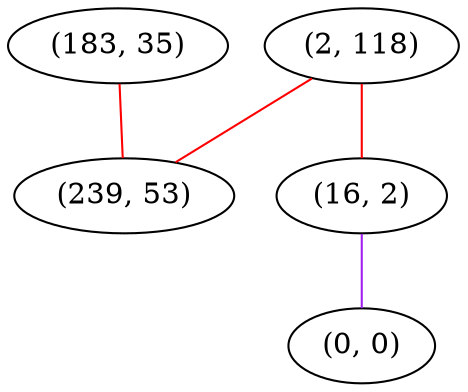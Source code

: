 graph "" {
"(183, 35)";
"(2, 118)";
"(16, 2)";
"(0, 0)";
"(239, 53)";
"(183, 35)" -- "(239, 53)"  [color=red, key=0, weight=1];
"(2, 118)" -- "(239, 53)"  [color=red, key=0, weight=1];
"(2, 118)" -- "(16, 2)"  [color=red, key=0, weight=1];
"(16, 2)" -- "(0, 0)"  [color=purple, key=0, weight=4];
}

